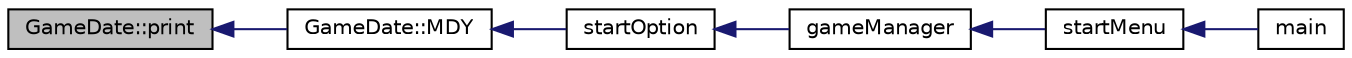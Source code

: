 digraph "GameDate::print"
{
  edge [fontname="Helvetica",fontsize="10",labelfontname="Helvetica",labelfontsize="10"];
  node [fontname="Helvetica",fontsize="10",shape=record];
  rankdir="LR";
  Node1 [label="GameDate::print",height=0.2,width=0.4,color="black", fillcolor="grey75", style="filled", fontcolor="black"];
  Node1 -> Node2 [dir="back",color="midnightblue",fontsize="10",style="solid",fontname="Helvetica"];
  Node2 [label="GameDate::MDY",height=0.2,width=0.4,color="black", fillcolor="white", style="filled",URL="$class_game_date.html#a46f2fcc90a57600fd45b783d9f8cd0c3"];
  Node2 -> Node3 [dir="back",color="midnightblue",fontsize="10",style="solid",fontname="Helvetica"];
  Node3 [label="startOption",height=0.2,width=0.4,color="black", fillcolor="white", style="filled",URL="$main_8cpp.html#a9421d775ae363a991198f68d5dbf7b19"];
  Node3 -> Node4 [dir="back",color="midnightblue",fontsize="10",style="solid",fontname="Helvetica"];
  Node4 [label="gameManager",height=0.2,width=0.4,color="black", fillcolor="white", style="filled",URL="$main_8cpp.html#a1fa62b46e875fff4cb5f5ea66f93a671"];
  Node4 -> Node5 [dir="back",color="midnightblue",fontsize="10",style="solid",fontname="Helvetica"];
  Node5 [label="startMenu",height=0.2,width=0.4,color="black", fillcolor="white", style="filled",URL="$main_8cpp.html#adb4b7104b34632fd046d9a534eced233"];
  Node5 -> Node6 [dir="back",color="midnightblue",fontsize="10",style="solid",fontname="Helvetica"];
  Node6 [label="main",height=0.2,width=0.4,color="black", fillcolor="white", style="filled",URL="$main_8cpp.html#ae66f6b31b5ad750f1fe042a706a4e3d4"];
}
